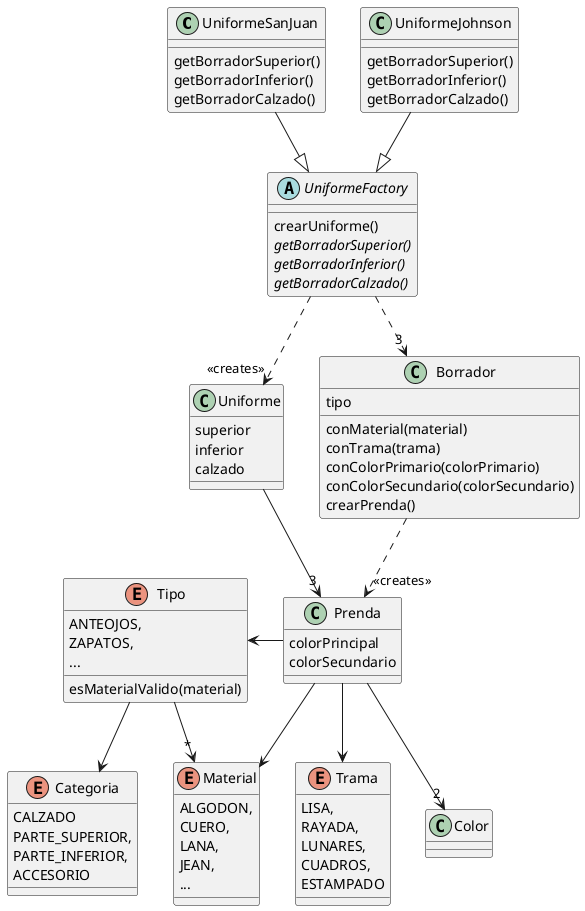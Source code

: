 @startuml iteracion-2

class UniformeSanJuan {
  getBorradorSuperior()
  getBorradorInferior()
  getBorradorCalzado()
}

class UniformeJohnson {
  getBorradorSuperior()
  getBorradorInferior()
  getBorradorCalzado()
}

UniformeSanJuan --|> UniformeFactory
UniformeJohnson --|> UniformeFactory

abstract UniformeFactory {
  crearUniforme()
  {abstract} getBorradorSuperior()
  {abstract} getBorradorInferior()
  {abstract} getBorradorCalzado()
}

UniformeFactory ..> "<<creates>>" Uniforme
UniformeFactory ..> "3" Borrador

class Uniforme {
   superior
   inferior
   calzado
}

Uniforme --> "3" Prenda

class Borrador {
  tipo
  conMaterial(material)
  conTrama(trama)
  conColorPrimario(colorPrimario)
  conColorSecundario(colorSecundario)
  crearPrenda()
}

Borrador ..> "<<creates>>" Prenda

class Prenda {
 colorPrincipal
 colorSecundario
}

Prenda -left-> Tipo
Prenda --> Material
Prenda --> Trama
Prenda --> "2" Color

enum Material {
  ALGODON,
  CUERO,
  LANA,
  JEAN,
  ...
}

enum Trama {
  LISA,
  RAYADA,
  LUNARES,
  CUADROS,
  ESTAMPADO
}

class Color {
}

enum Tipo {
  ANTEOJOS,
  ZAPATOS,
  ...
  esMaterialValido(material)
}

Tipo --> "*" Material
Tipo --> Categoria

enum Categoria {
  CALZADO
  PARTE_SUPERIOR,
  PARTE_INFERIOR,
  ACCESORIO
}

@enduml
